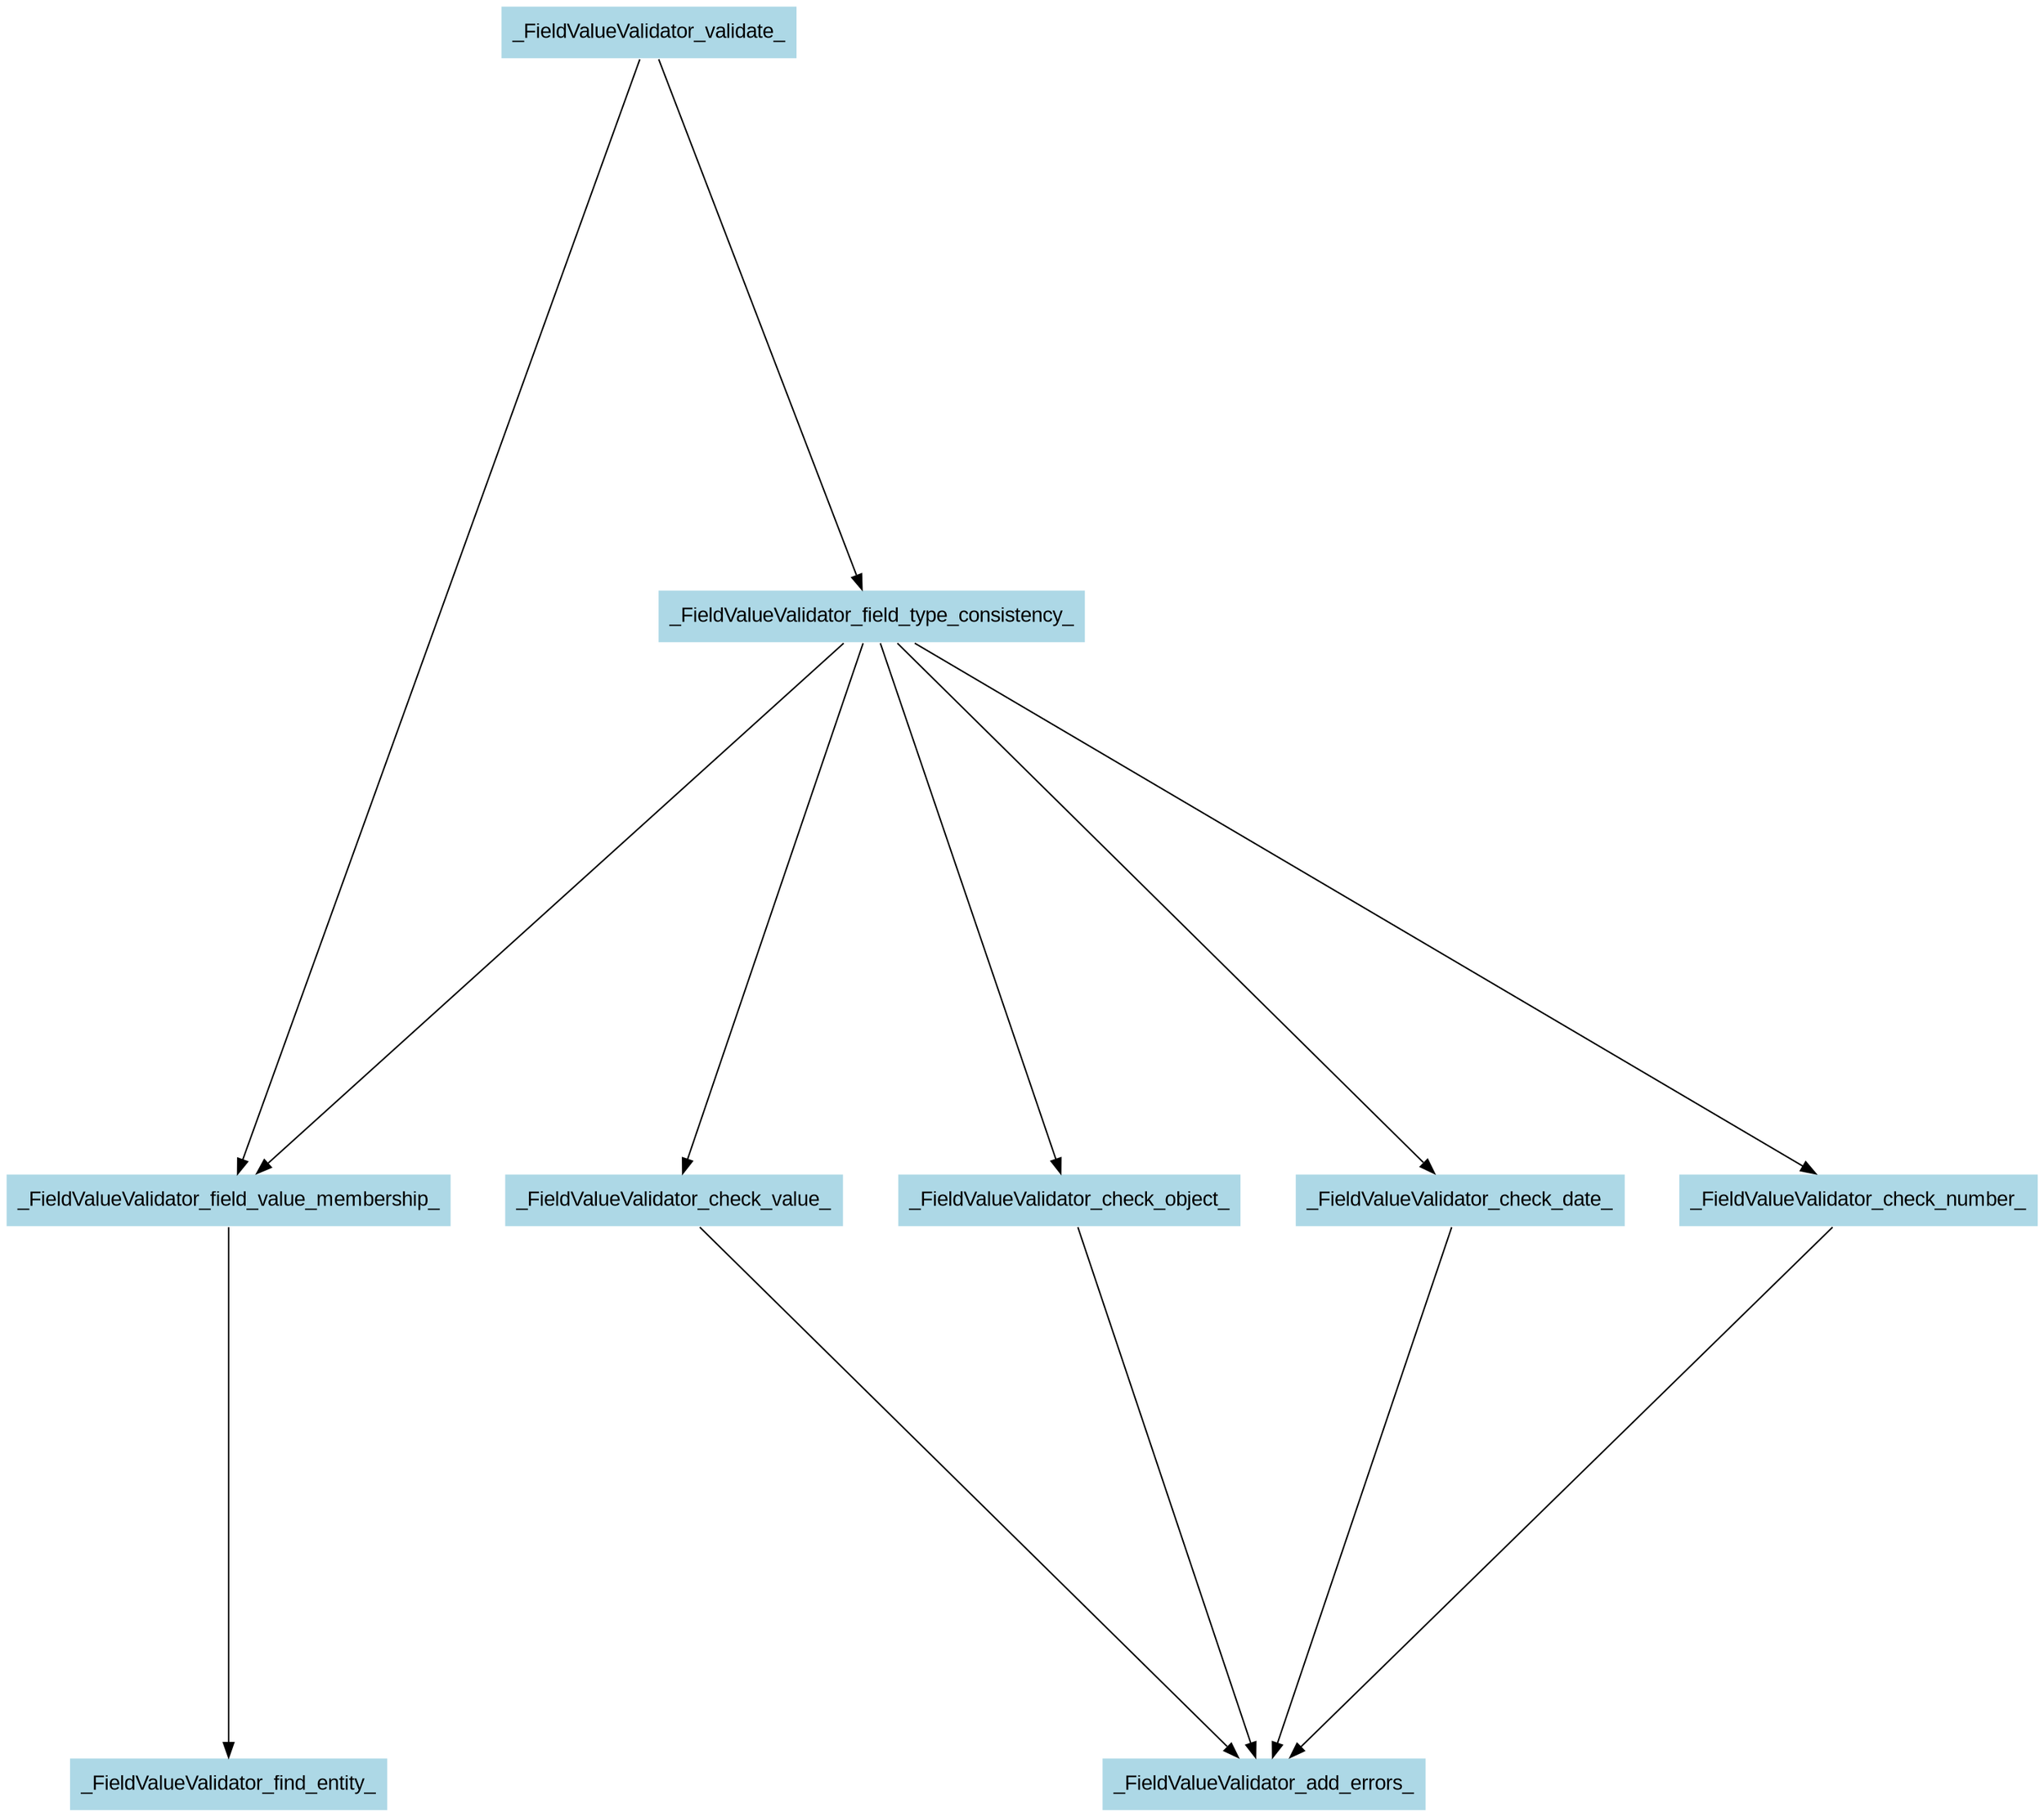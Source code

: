 digraph CallGraph {
ranksep=5;
nodesep=0.5;
node [fontname=Arial];
edge [fontname=Arial];
_FieldValueValidator_validate_ -> _FieldValueValidator_field_value_membership_;
_FieldValueValidator_validate_ [shape=box, style=filled, fillcolor=lightblue  , color=white];
_FieldValueValidator_field_value_membership_ [shape=box, style=filled, fillcolor=lightblue  , color=white];
_FieldValueValidator_validate_ -> _FieldValueValidator_field_type_consistency_;
_FieldValueValidator_field_type_consistency_ [shape=box, style=filled, fillcolor=lightblue  , color=white];
_FieldValueValidator_field_value_membership_ -> _FieldValueValidator_find_entity_;
_FieldValueValidator_find_entity_ [shape=box, style=filled, fillcolor=lightblue  , color=white];
_FieldValueValidator_field_type_consistency_ -> _FieldValueValidator_check_value_;
_FieldValueValidator_check_value_ [shape=box, style=filled, fillcolor=lightblue  , color=white];
_FieldValueValidator_field_type_consistency_ -> _FieldValueValidator_check_object_;
_FieldValueValidator_check_object_ [shape=box, style=filled, fillcolor=lightblue  , color=white];
_FieldValueValidator_field_type_consistency_ -> _FieldValueValidator_check_date_;
_FieldValueValidator_check_date_ [shape=box, style=filled, fillcolor=lightblue  , color=white];
_FieldValueValidator_field_type_consistency_ -> _FieldValueValidator_check_number_;
_FieldValueValidator_check_number_ [shape=box, style=filled, fillcolor=lightblue  , color=white];
_FieldValueValidator_field_type_consistency_ -> _FieldValueValidator_field_value_membership_;
_FieldValueValidator_check_value_ -> _FieldValueValidator_add_errors_;
_FieldValueValidator_add_errors_ [shape=box, style=filled, fillcolor=lightblue  , color=white];
_FieldValueValidator_check_object_ -> _FieldValueValidator_add_errors_;
_FieldValueValidator_check_date_ -> _FieldValueValidator_add_errors_;
_FieldValueValidator_check_number_ -> _FieldValueValidator_add_errors_;
}
